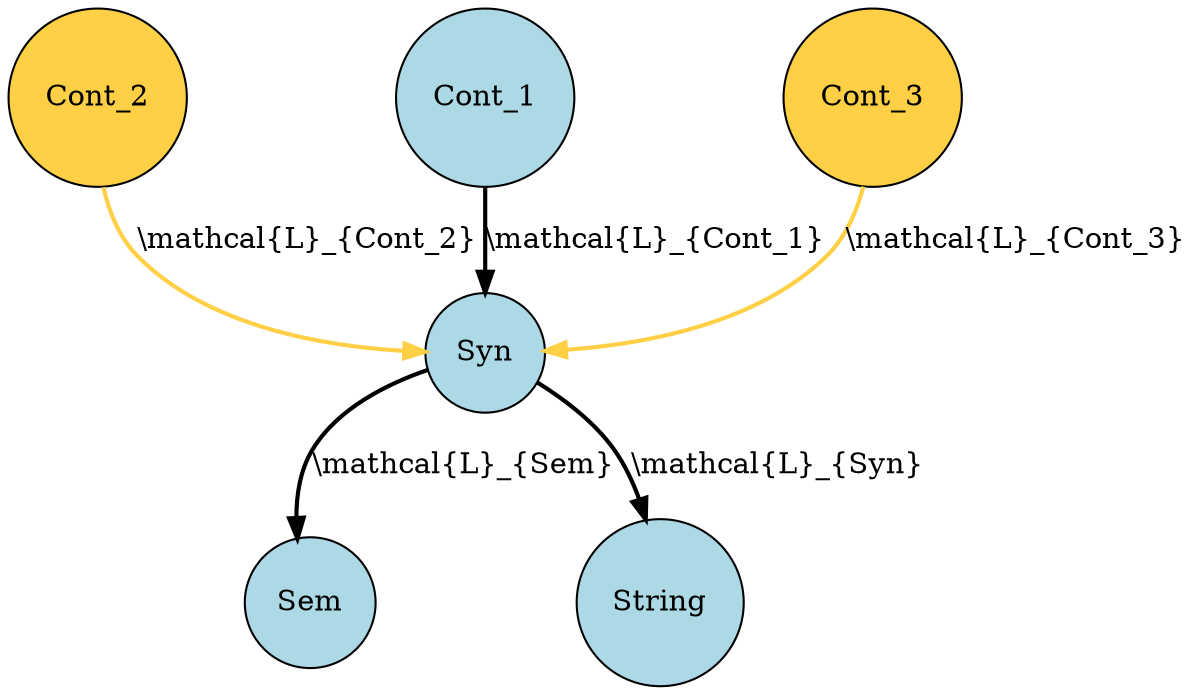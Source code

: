strict digraph "illustration2" {
  node [shape="circle",style="filled",fillcolor="lightblue"]
  edge [style="bold"]
  "Cont_2" [fillcolor="#FFD045"]
  "Cont_2" -> "Syn" [label="\\mathcal{L}_{Cont_2}", color="#FFD045"]
  "Cont_1" -> "Syn" [label="\\mathcal{L}_{Cont_1}"]
  "Cont_3" [fillcolor="#FFD045"]
  "Cont_3" -> "Syn" [label="\\mathcal{L}_{Cont_3}", color="#FFD045"]
  "Syn" -> "Sem" [label="\\mathcal{L}_{Sem}"]
  "Syn" -> "String" [label="\\mathcal{L}_{Syn}"]
}
